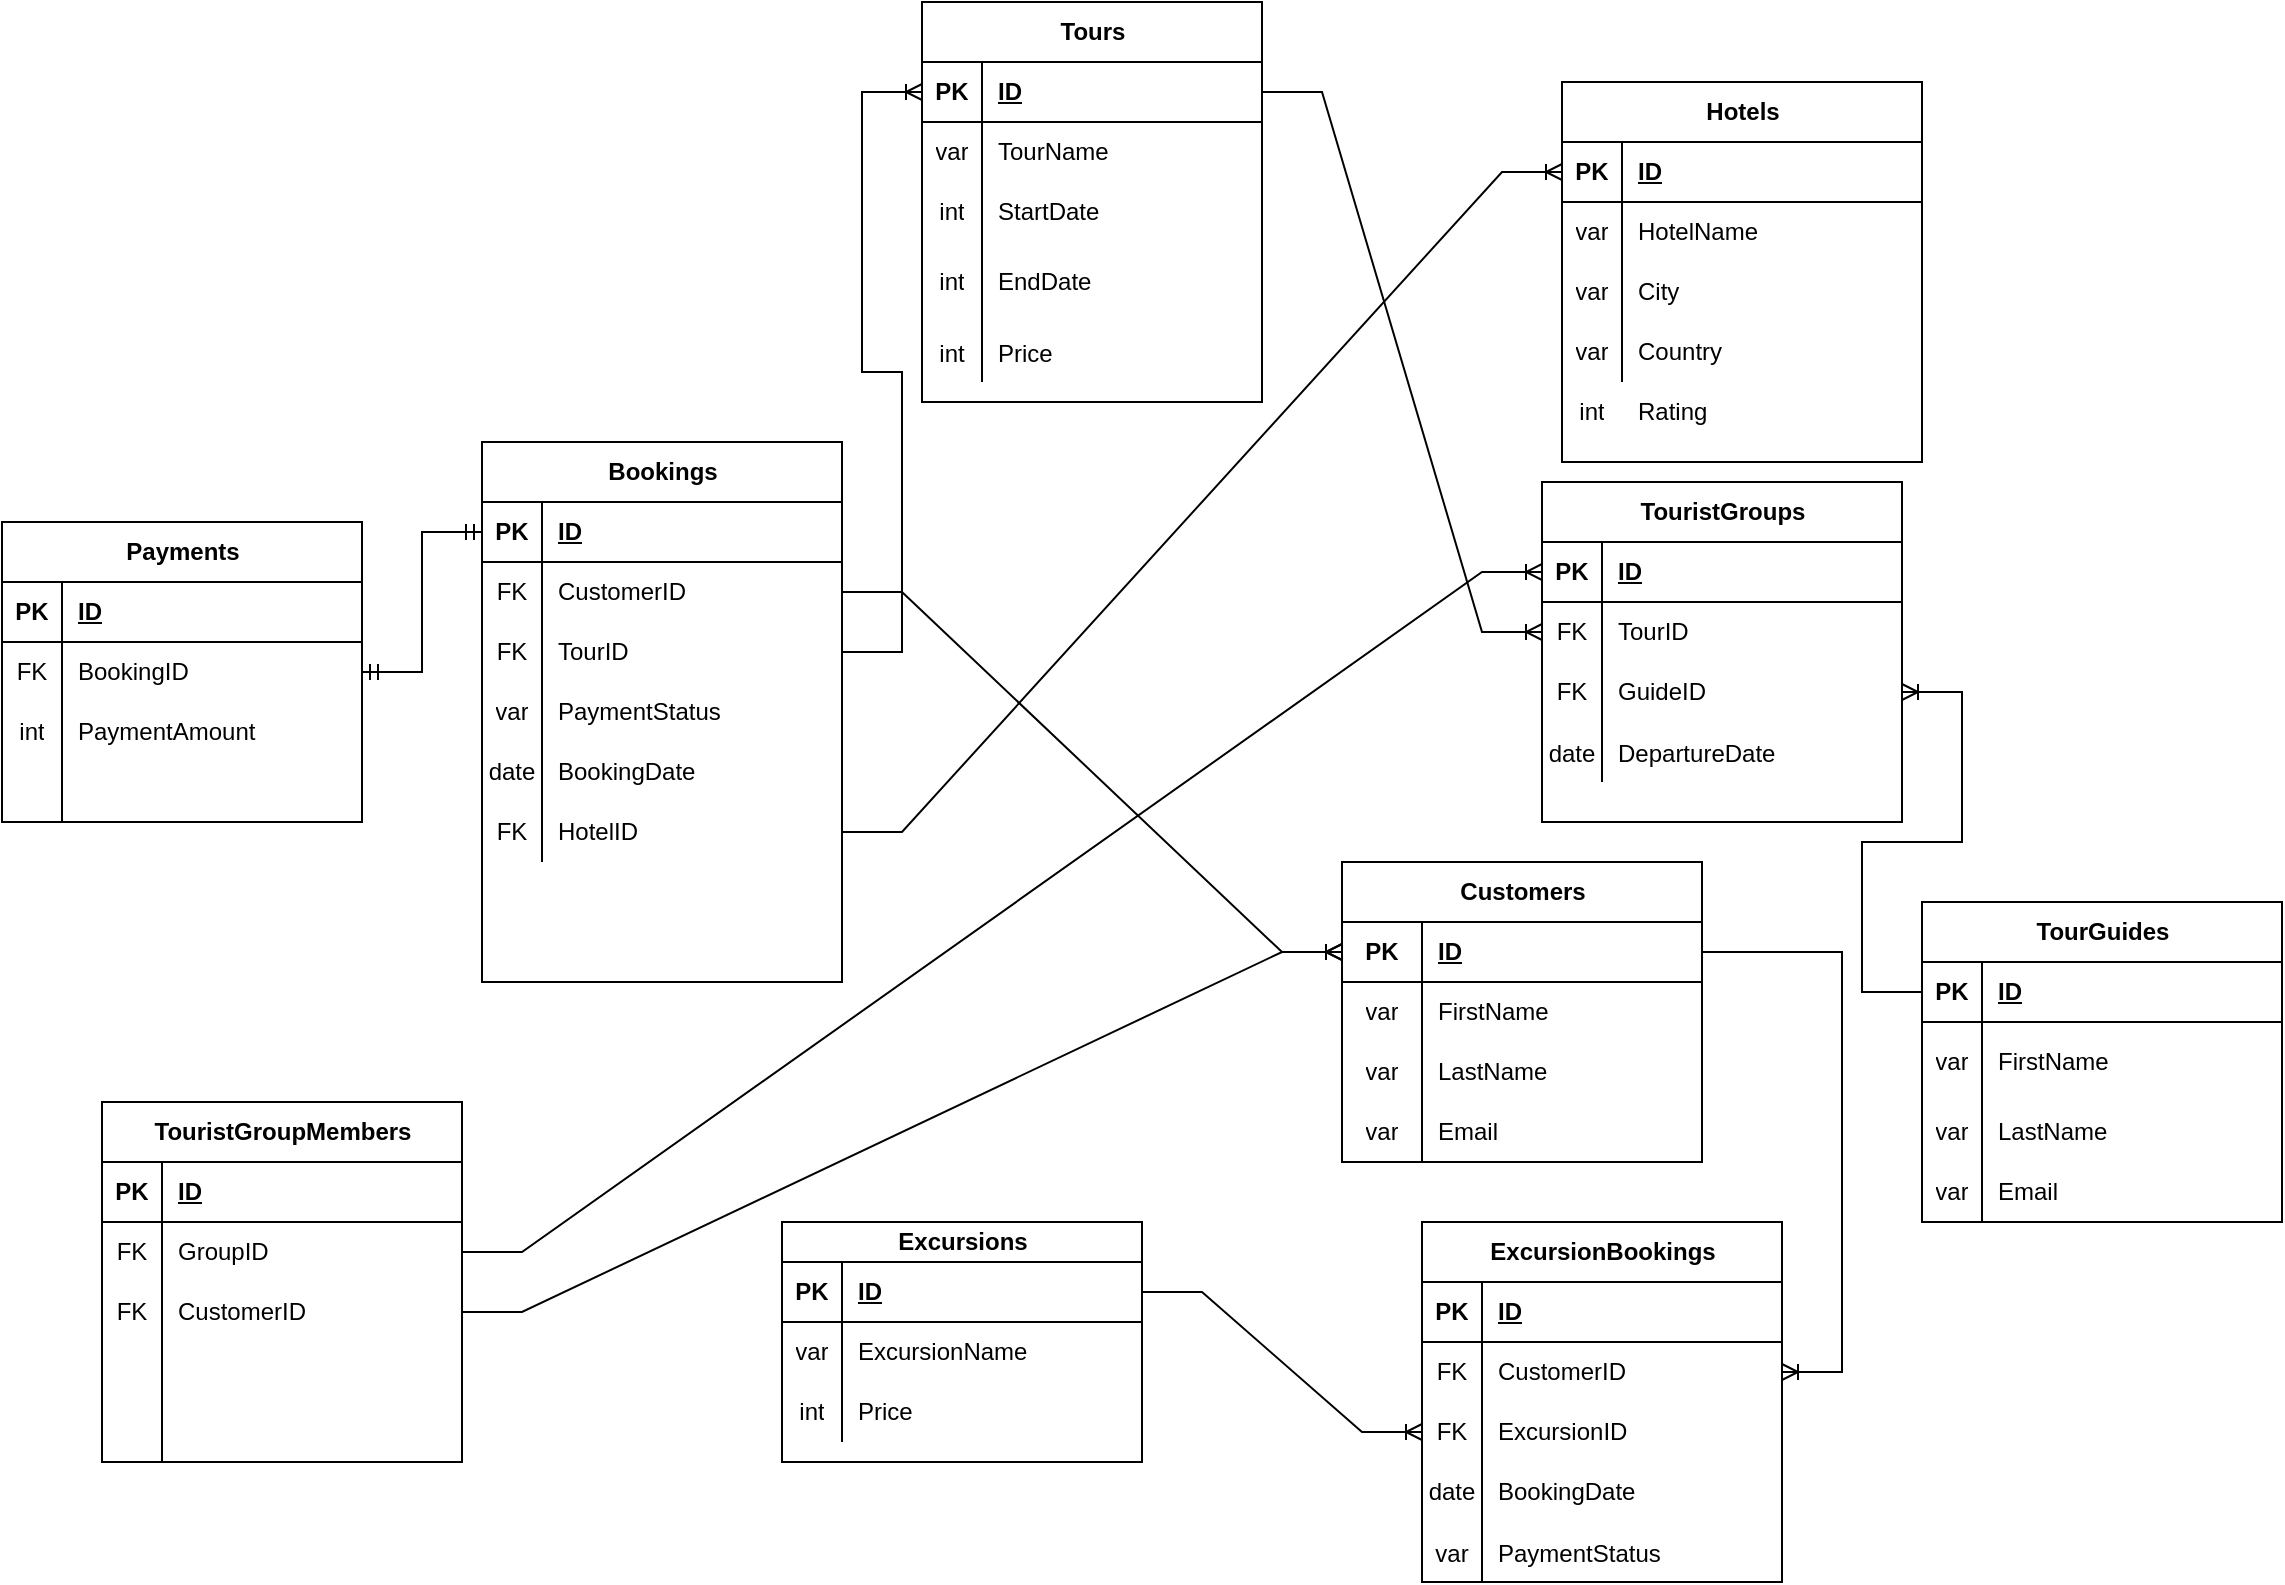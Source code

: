 <mxfile version="21.7.5" type="device">
  <diagram name="Страница — 1" id="5a8z4AR4uHnd0zgqMgJY">
    <mxGraphModel dx="1386" dy="793" grid="1" gridSize="10" guides="1" tooltips="1" connect="1" arrows="1" fold="1" page="1" pageScale="1" pageWidth="827" pageHeight="1169" math="0" shadow="0">
      <root>
        <mxCell id="0" />
        <mxCell id="1" parent="0" />
        <mxCell id="N9o_1zysXLq3lBuMvQe1-5" value="Bookings" style="shape=table;startSize=30;container=1;collapsible=1;childLayout=tableLayout;fixedRows=1;rowLines=0;fontStyle=1;align=center;resizeLast=1;html=1;" parent="1" vertex="1">
          <mxGeometry x="280" y="240" width="180" height="270" as="geometry" />
        </mxCell>
        <mxCell id="N9o_1zysXLq3lBuMvQe1-6" value="" style="shape=tableRow;horizontal=0;startSize=0;swimlaneHead=0;swimlaneBody=0;fillColor=none;collapsible=0;dropTarget=0;points=[[0,0.5],[1,0.5]];portConstraint=eastwest;top=0;left=0;right=0;bottom=1;" parent="N9o_1zysXLq3lBuMvQe1-5" vertex="1">
          <mxGeometry y="30" width="180" height="30" as="geometry" />
        </mxCell>
        <mxCell id="N9o_1zysXLq3lBuMvQe1-7" value="PK" style="shape=partialRectangle;connectable=0;fillColor=none;top=0;left=0;bottom=0;right=0;fontStyle=1;overflow=hidden;whiteSpace=wrap;html=1;" parent="N9o_1zysXLq3lBuMvQe1-6" vertex="1">
          <mxGeometry width="30" height="30" as="geometry">
            <mxRectangle width="30" height="30" as="alternateBounds" />
          </mxGeometry>
        </mxCell>
        <mxCell id="N9o_1zysXLq3lBuMvQe1-8" value="ID" style="shape=partialRectangle;connectable=0;fillColor=none;top=0;left=0;bottom=0;right=0;align=left;spacingLeft=6;fontStyle=5;overflow=hidden;whiteSpace=wrap;html=1;" parent="N9o_1zysXLq3lBuMvQe1-6" vertex="1">
          <mxGeometry x="30" width="150" height="30" as="geometry">
            <mxRectangle width="150" height="30" as="alternateBounds" />
          </mxGeometry>
        </mxCell>
        <mxCell id="kuOYMwMeIVPpmZCzHljE-50" value="" style="shape=tableRow;horizontal=0;startSize=0;swimlaneHead=0;swimlaneBody=0;fillColor=none;collapsible=0;dropTarget=0;points=[[0,0.5],[1,0.5]];portConstraint=eastwest;top=0;left=0;right=0;bottom=0;" parent="N9o_1zysXLq3lBuMvQe1-5" vertex="1">
          <mxGeometry y="60" width="180" height="30" as="geometry" />
        </mxCell>
        <mxCell id="kuOYMwMeIVPpmZCzHljE-51" value="FK" style="shape=partialRectangle;connectable=0;fillColor=none;top=0;left=0;bottom=0;right=0;fontStyle=0;overflow=hidden;whiteSpace=wrap;html=1;" parent="kuOYMwMeIVPpmZCzHljE-50" vertex="1">
          <mxGeometry width="30" height="30" as="geometry">
            <mxRectangle width="30" height="30" as="alternateBounds" />
          </mxGeometry>
        </mxCell>
        <mxCell id="kuOYMwMeIVPpmZCzHljE-52" value="CustomerID" style="shape=partialRectangle;connectable=0;fillColor=none;top=0;left=0;bottom=0;right=0;align=left;spacingLeft=6;fontStyle=0;overflow=hidden;whiteSpace=wrap;html=1;" parent="kuOYMwMeIVPpmZCzHljE-50" vertex="1">
          <mxGeometry x="30" width="150" height="30" as="geometry">
            <mxRectangle width="150" height="30" as="alternateBounds" />
          </mxGeometry>
        </mxCell>
        <mxCell id="kuOYMwMeIVPpmZCzHljE-47" value="" style="shape=tableRow;horizontal=0;startSize=0;swimlaneHead=0;swimlaneBody=0;fillColor=none;collapsible=0;dropTarget=0;points=[[0,0.5],[1,0.5]];portConstraint=eastwest;top=0;left=0;right=0;bottom=0;" parent="N9o_1zysXLq3lBuMvQe1-5" vertex="1">
          <mxGeometry y="90" width="180" height="30" as="geometry" />
        </mxCell>
        <mxCell id="kuOYMwMeIVPpmZCzHljE-48" value="FK" style="shape=partialRectangle;connectable=0;fillColor=none;top=0;left=0;bottom=0;right=0;fontStyle=0;overflow=hidden;whiteSpace=wrap;html=1;" parent="kuOYMwMeIVPpmZCzHljE-47" vertex="1">
          <mxGeometry width="30" height="30" as="geometry">
            <mxRectangle width="30" height="30" as="alternateBounds" />
          </mxGeometry>
        </mxCell>
        <mxCell id="kuOYMwMeIVPpmZCzHljE-49" value="TourID" style="shape=partialRectangle;connectable=0;fillColor=none;top=0;left=0;bottom=0;right=0;align=left;spacingLeft=6;fontStyle=0;overflow=hidden;whiteSpace=wrap;html=1;" parent="kuOYMwMeIVPpmZCzHljE-47" vertex="1">
          <mxGeometry x="30" width="150" height="30" as="geometry">
            <mxRectangle width="150" height="30" as="alternateBounds" />
          </mxGeometry>
        </mxCell>
        <mxCell id="N9o_1zysXLq3lBuMvQe1-12" value="" style="shape=tableRow;horizontal=0;startSize=0;swimlaneHead=0;swimlaneBody=0;fillColor=none;collapsible=0;dropTarget=0;points=[[0,0.5],[1,0.5]];portConstraint=eastwest;top=0;left=0;right=0;bottom=0;" parent="N9o_1zysXLq3lBuMvQe1-5" vertex="1">
          <mxGeometry y="120" width="180" height="30" as="geometry" />
        </mxCell>
        <mxCell id="N9o_1zysXLq3lBuMvQe1-13" value="var" style="shape=partialRectangle;connectable=0;fillColor=none;top=0;left=0;bottom=0;right=0;editable=1;overflow=hidden;whiteSpace=wrap;html=1;" parent="N9o_1zysXLq3lBuMvQe1-12" vertex="1">
          <mxGeometry width="30" height="30" as="geometry">
            <mxRectangle width="30" height="30" as="alternateBounds" />
          </mxGeometry>
        </mxCell>
        <mxCell id="N9o_1zysXLq3lBuMvQe1-14" value="PaymentStatus" style="shape=partialRectangle;connectable=0;fillColor=none;top=0;left=0;bottom=0;right=0;align=left;spacingLeft=6;overflow=hidden;whiteSpace=wrap;html=1;" parent="N9o_1zysXLq3lBuMvQe1-12" vertex="1">
          <mxGeometry x="30" width="150" height="30" as="geometry">
            <mxRectangle width="150" height="30" as="alternateBounds" />
          </mxGeometry>
        </mxCell>
        <mxCell id="N9o_1zysXLq3lBuMvQe1-15" value="" style="shape=tableRow;horizontal=0;startSize=0;swimlaneHead=0;swimlaneBody=0;fillColor=none;collapsible=0;dropTarget=0;points=[[0,0.5],[1,0.5]];portConstraint=eastwest;top=0;left=0;right=0;bottom=0;" parent="N9o_1zysXLq3lBuMvQe1-5" vertex="1">
          <mxGeometry y="150" width="180" height="30" as="geometry" />
        </mxCell>
        <mxCell id="N9o_1zysXLq3lBuMvQe1-16" value="date" style="shape=partialRectangle;connectable=0;fillColor=none;top=0;left=0;bottom=0;right=0;editable=1;overflow=hidden;whiteSpace=wrap;html=1;" parent="N9o_1zysXLq3lBuMvQe1-15" vertex="1">
          <mxGeometry width="30" height="30" as="geometry">
            <mxRectangle width="30" height="30" as="alternateBounds" />
          </mxGeometry>
        </mxCell>
        <mxCell id="N9o_1zysXLq3lBuMvQe1-17" value="BookingDate" style="shape=partialRectangle;connectable=0;fillColor=none;top=0;left=0;bottom=0;right=0;align=left;spacingLeft=6;overflow=hidden;whiteSpace=wrap;html=1;" parent="N9o_1zysXLq3lBuMvQe1-15" vertex="1">
          <mxGeometry x="30" width="150" height="30" as="geometry">
            <mxRectangle width="150" height="30" as="alternateBounds" />
          </mxGeometry>
        </mxCell>
        <mxCell id="-C66FVIGBGbkVmKt53sr-14" value="" style="shape=tableRow;horizontal=0;startSize=0;swimlaneHead=0;swimlaneBody=0;fillColor=none;collapsible=0;dropTarget=0;points=[[0,0.5],[1,0.5]];portConstraint=eastwest;top=0;left=0;right=0;bottom=0;" parent="N9o_1zysXLq3lBuMvQe1-5" vertex="1">
          <mxGeometry y="180" width="180" height="30" as="geometry" />
        </mxCell>
        <mxCell id="-C66FVIGBGbkVmKt53sr-15" value="FK" style="shape=partialRectangle;connectable=0;fillColor=none;top=0;left=0;bottom=0;right=0;fontStyle=0;overflow=hidden;whiteSpace=wrap;html=1;" parent="-C66FVIGBGbkVmKt53sr-14" vertex="1">
          <mxGeometry width="30" height="30" as="geometry">
            <mxRectangle width="30" height="30" as="alternateBounds" />
          </mxGeometry>
        </mxCell>
        <mxCell id="-C66FVIGBGbkVmKt53sr-16" value="HotelID" style="shape=partialRectangle;connectable=0;fillColor=none;top=0;left=0;bottom=0;right=0;align=left;spacingLeft=6;fontStyle=0;overflow=hidden;whiteSpace=wrap;html=1;" parent="-C66FVIGBGbkVmKt53sr-14" vertex="1">
          <mxGeometry x="30" width="150" height="30" as="geometry">
            <mxRectangle width="150" height="30" as="alternateBounds" />
          </mxGeometry>
        </mxCell>
        <mxCell id="N9o_1zysXLq3lBuMvQe1-44" value="Customers" style="shape=table;startSize=30;container=1;collapsible=1;childLayout=tableLayout;fixedRows=1;rowLines=0;fontStyle=1;align=center;resizeLast=1;html=1;" parent="1" vertex="1">
          <mxGeometry x="710" y="450" width="180" height="150" as="geometry" />
        </mxCell>
        <mxCell id="N9o_1zysXLq3lBuMvQe1-45" value="" style="shape=tableRow;horizontal=0;startSize=0;swimlaneHead=0;swimlaneBody=0;fillColor=none;collapsible=0;dropTarget=0;points=[[0,0.5],[1,0.5]];portConstraint=eastwest;top=0;left=0;right=0;bottom=1;" parent="N9o_1zysXLq3lBuMvQe1-44" vertex="1">
          <mxGeometry y="30" width="180" height="30" as="geometry" />
        </mxCell>
        <mxCell id="N9o_1zysXLq3lBuMvQe1-46" value="PK" style="shape=partialRectangle;connectable=0;fillColor=none;top=0;left=0;bottom=0;right=0;fontStyle=1;overflow=hidden;whiteSpace=wrap;html=1;" parent="N9o_1zysXLq3lBuMvQe1-45" vertex="1">
          <mxGeometry width="40" height="30" as="geometry">
            <mxRectangle width="40" height="30" as="alternateBounds" />
          </mxGeometry>
        </mxCell>
        <mxCell id="N9o_1zysXLq3lBuMvQe1-47" value="ID" style="shape=partialRectangle;connectable=0;fillColor=none;top=0;left=0;bottom=0;right=0;align=left;spacingLeft=6;fontStyle=5;overflow=hidden;whiteSpace=wrap;html=1;" parent="N9o_1zysXLq3lBuMvQe1-45" vertex="1">
          <mxGeometry x="40" width="140" height="30" as="geometry">
            <mxRectangle width="140" height="30" as="alternateBounds" />
          </mxGeometry>
        </mxCell>
        <mxCell id="N9o_1zysXLq3lBuMvQe1-48" value="" style="shape=tableRow;horizontal=0;startSize=0;swimlaneHead=0;swimlaneBody=0;fillColor=none;collapsible=0;dropTarget=0;points=[[0,0.5],[1,0.5]];portConstraint=eastwest;top=0;left=0;right=0;bottom=0;" parent="N9o_1zysXLq3lBuMvQe1-44" vertex="1">
          <mxGeometry y="60" width="180" height="30" as="geometry" />
        </mxCell>
        <mxCell id="N9o_1zysXLq3lBuMvQe1-49" value="var" style="shape=partialRectangle;connectable=0;fillColor=none;top=0;left=0;bottom=0;right=0;editable=1;overflow=hidden;whiteSpace=wrap;html=1;" parent="N9o_1zysXLq3lBuMvQe1-48" vertex="1">
          <mxGeometry width="40" height="30" as="geometry">
            <mxRectangle width="40" height="30" as="alternateBounds" />
          </mxGeometry>
        </mxCell>
        <mxCell id="N9o_1zysXLq3lBuMvQe1-50" value="FirstName" style="shape=partialRectangle;connectable=0;fillColor=none;top=0;left=0;bottom=0;right=0;align=left;spacingLeft=6;overflow=hidden;whiteSpace=wrap;html=1;" parent="N9o_1zysXLq3lBuMvQe1-48" vertex="1">
          <mxGeometry x="40" width="140" height="30" as="geometry">
            <mxRectangle width="140" height="30" as="alternateBounds" />
          </mxGeometry>
        </mxCell>
        <mxCell id="N9o_1zysXLq3lBuMvQe1-51" value="" style="shape=tableRow;horizontal=0;startSize=0;swimlaneHead=0;swimlaneBody=0;fillColor=none;collapsible=0;dropTarget=0;points=[[0,0.5],[1,0.5]];portConstraint=eastwest;top=0;left=0;right=0;bottom=0;" parent="N9o_1zysXLq3lBuMvQe1-44" vertex="1">
          <mxGeometry y="90" width="180" height="30" as="geometry" />
        </mxCell>
        <mxCell id="N9o_1zysXLq3lBuMvQe1-52" value="var" style="shape=partialRectangle;connectable=0;fillColor=none;top=0;left=0;bottom=0;right=0;editable=1;overflow=hidden;whiteSpace=wrap;html=1;" parent="N9o_1zysXLq3lBuMvQe1-51" vertex="1">
          <mxGeometry width="40" height="30" as="geometry">
            <mxRectangle width="40" height="30" as="alternateBounds" />
          </mxGeometry>
        </mxCell>
        <mxCell id="N9o_1zysXLq3lBuMvQe1-53" value="LastName" style="shape=partialRectangle;connectable=0;fillColor=none;top=0;left=0;bottom=0;right=0;align=left;spacingLeft=6;overflow=hidden;whiteSpace=wrap;html=1;" parent="N9o_1zysXLq3lBuMvQe1-51" vertex="1">
          <mxGeometry x="40" width="140" height="30" as="geometry">
            <mxRectangle width="140" height="30" as="alternateBounds" />
          </mxGeometry>
        </mxCell>
        <mxCell id="N9o_1zysXLq3lBuMvQe1-54" value="" style="shape=tableRow;horizontal=0;startSize=0;swimlaneHead=0;swimlaneBody=0;fillColor=none;collapsible=0;dropTarget=0;points=[[0,0.5],[1,0.5]];portConstraint=eastwest;top=0;left=0;right=0;bottom=0;" parent="N9o_1zysXLq3lBuMvQe1-44" vertex="1">
          <mxGeometry y="120" width="180" height="30" as="geometry" />
        </mxCell>
        <mxCell id="N9o_1zysXLq3lBuMvQe1-55" value="var" style="shape=partialRectangle;connectable=0;fillColor=none;top=0;left=0;bottom=0;right=0;editable=1;overflow=hidden;whiteSpace=wrap;html=1;" parent="N9o_1zysXLq3lBuMvQe1-54" vertex="1">
          <mxGeometry width="40" height="30" as="geometry">
            <mxRectangle width="40" height="30" as="alternateBounds" />
          </mxGeometry>
        </mxCell>
        <mxCell id="N9o_1zysXLq3lBuMvQe1-56" value="Email" style="shape=partialRectangle;connectable=0;fillColor=none;top=0;left=0;bottom=0;right=0;align=left;spacingLeft=6;overflow=hidden;whiteSpace=wrap;html=1;" parent="N9o_1zysXLq3lBuMvQe1-54" vertex="1">
          <mxGeometry x="40" width="140" height="30" as="geometry">
            <mxRectangle width="140" height="30" as="alternateBounds" />
          </mxGeometry>
        </mxCell>
        <mxCell id="N9o_1zysXLq3lBuMvQe1-57" value="TouristGroupMembers" style="shape=table;startSize=30;container=1;collapsible=1;childLayout=tableLayout;fixedRows=1;rowLines=0;fontStyle=1;align=center;resizeLast=1;html=1;" parent="1" vertex="1">
          <mxGeometry x="90" y="570" width="180" height="180" as="geometry" />
        </mxCell>
        <mxCell id="N9o_1zysXLq3lBuMvQe1-58" value="" style="shape=tableRow;horizontal=0;startSize=0;swimlaneHead=0;swimlaneBody=0;fillColor=none;collapsible=0;dropTarget=0;points=[[0,0.5],[1,0.5]];portConstraint=eastwest;top=0;left=0;right=0;bottom=1;" parent="N9o_1zysXLq3lBuMvQe1-57" vertex="1">
          <mxGeometry y="30" width="180" height="30" as="geometry" />
        </mxCell>
        <mxCell id="N9o_1zysXLq3lBuMvQe1-59" value="PK" style="shape=partialRectangle;connectable=0;fillColor=none;top=0;left=0;bottom=0;right=0;fontStyle=1;overflow=hidden;whiteSpace=wrap;html=1;" parent="N9o_1zysXLq3lBuMvQe1-58" vertex="1">
          <mxGeometry width="30" height="30" as="geometry">
            <mxRectangle width="30" height="30" as="alternateBounds" />
          </mxGeometry>
        </mxCell>
        <mxCell id="N9o_1zysXLq3lBuMvQe1-60" value="ID" style="shape=partialRectangle;connectable=0;fillColor=none;top=0;left=0;bottom=0;right=0;align=left;spacingLeft=6;fontStyle=5;overflow=hidden;whiteSpace=wrap;html=1;" parent="N9o_1zysXLq3lBuMvQe1-58" vertex="1">
          <mxGeometry x="30" width="150" height="30" as="geometry">
            <mxRectangle width="150" height="30" as="alternateBounds" />
          </mxGeometry>
        </mxCell>
        <mxCell id="kuOYMwMeIVPpmZCzHljE-28" value="" style="shape=tableRow;horizontal=0;startSize=0;swimlaneHead=0;swimlaneBody=0;fillColor=none;collapsible=0;dropTarget=0;points=[[0,0.5],[1,0.5]];portConstraint=eastwest;top=0;left=0;right=0;bottom=0;" parent="N9o_1zysXLq3lBuMvQe1-57" vertex="1">
          <mxGeometry y="60" width="180" height="30" as="geometry" />
        </mxCell>
        <mxCell id="kuOYMwMeIVPpmZCzHljE-29" value="FK" style="shape=partialRectangle;connectable=0;fillColor=none;top=0;left=0;bottom=0;right=0;fontStyle=0;overflow=hidden;whiteSpace=wrap;html=1;" parent="kuOYMwMeIVPpmZCzHljE-28" vertex="1">
          <mxGeometry width="30" height="30" as="geometry">
            <mxRectangle width="30" height="30" as="alternateBounds" />
          </mxGeometry>
        </mxCell>
        <mxCell id="kuOYMwMeIVPpmZCzHljE-30" value="GroupID" style="shape=partialRectangle;connectable=0;fillColor=none;top=0;left=0;bottom=0;right=0;align=left;spacingLeft=6;fontStyle=0;overflow=hidden;whiteSpace=wrap;html=1;" parent="kuOYMwMeIVPpmZCzHljE-28" vertex="1">
          <mxGeometry x="30" width="150" height="30" as="geometry">
            <mxRectangle width="150" height="30" as="alternateBounds" />
          </mxGeometry>
        </mxCell>
        <mxCell id="kuOYMwMeIVPpmZCzHljE-31" value="" style="shape=tableRow;horizontal=0;startSize=0;swimlaneHead=0;swimlaneBody=0;fillColor=none;collapsible=0;dropTarget=0;points=[[0,0.5],[1,0.5]];portConstraint=eastwest;top=0;left=0;right=0;bottom=0;" parent="N9o_1zysXLq3lBuMvQe1-57" vertex="1">
          <mxGeometry y="90" width="180" height="30" as="geometry" />
        </mxCell>
        <mxCell id="kuOYMwMeIVPpmZCzHljE-32" value="FK" style="shape=partialRectangle;connectable=0;fillColor=none;top=0;left=0;bottom=0;right=0;fontStyle=0;overflow=hidden;whiteSpace=wrap;html=1;" parent="kuOYMwMeIVPpmZCzHljE-31" vertex="1">
          <mxGeometry width="30" height="30" as="geometry">
            <mxRectangle width="30" height="30" as="alternateBounds" />
          </mxGeometry>
        </mxCell>
        <mxCell id="kuOYMwMeIVPpmZCzHljE-33" value="CustomerID" style="shape=partialRectangle;connectable=0;fillColor=none;top=0;left=0;bottom=0;right=0;align=left;spacingLeft=6;fontStyle=0;overflow=hidden;whiteSpace=wrap;html=1;" parent="kuOYMwMeIVPpmZCzHljE-31" vertex="1">
          <mxGeometry x="30" width="150" height="30" as="geometry">
            <mxRectangle width="150" height="30" as="alternateBounds" />
          </mxGeometry>
        </mxCell>
        <mxCell id="N9o_1zysXLq3lBuMvQe1-64" value="" style="shape=tableRow;horizontal=0;startSize=0;swimlaneHead=0;swimlaneBody=0;fillColor=none;collapsible=0;dropTarget=0;points=[[0,0.5],[1,0.5]];portConstraint=eastwest;top=0;left=0;right=0;bottom=0;" parent="N9o_1zysXLq3lBuMvQe1-57" vertex="1">
          <mxGeometry y="120" width="180" height="30" as="geometry" />
        </mxCell>
        <mxCell id="N9o_1zysXLq3lBuMvQe1-65" value="" style="shape=partialRectangle;connectable=0;fillColor=none;top=0;left=0;bottom=0;right=0;editable=1;overflow=hidden;whiteSpace=wrap;html=1;" parent="N9o_1zysXLq3lBuMvQe1-64" vertex="1">
          <mxGeometry width="30" height="30" as="geometry">
            <mxRectangle width="30" height="30" as="alternateBounds" />
          </mxGeometry>
        </mxCell>
        <mxCell id="N9o_1zysXLq3lBuMvQe1-66" value="" style="shape=partialRectangle;connectable=0;fillColor=none;top=0;left=0;bottom=0;right=0;align=left;spacingLeft=6;overflow=hidden;whiteSpace=wrap;html=1;" parent="N9o_1zysXLq3lBuMvQe1-64" vertex="1">
          <mxGeometry x="30" width="150" height="30" as="geometry">
            <mxRectangle width="150" height="30" as="alternateBounds" />
          </mxGeometry>
        </mxCell>
        <mxCell id="N9o_1zysXLq3lBuMvQe1-67" value="" style="shape=tableRow;horizontal=0;startSize=0;swimlaneHead=0;swimlaneBody=0;fillColor=none;collapsible=0;dropTarget=0;points=[[0,0.5],[1,0.5]];portConstraint=eastwest;top=0;left=0;right=0;bottom=0;" parent="N9o_1zysXLq3lBuMvQe1-57" vertex="1">
          <mxGeometry y="150" width="180" height="30" as="geometry" />
        </mxCell>
        <mxCell id="N9o_1zysXLq3lBuMvQe1-68" value="" style="shape=partialRectangle;connectable=0;fillColor=none;top=0;left=0;bottom=0;right=0;editable=1;overflow=hidden;whiteSpace=wrap;html=1;" parent="N9o_1zysXLq3lBuMvQe1-67" vertex="1">
          <mxGeometry width="30" height="30" as="geometry">
            <mxRectangle width="30" height="30" as="alternateBounds" />
          </mxGeometry>
        </mxCell>
        <mxCell id="N9o_1zysXLq3lBuMvQe1-69" value="" style="shape=partialRectangle;connectable=0;fillColor=none;top=0;left=0;bottom=0;right=0;align=left;spacingLeft=6;overflow=hidden;whiteSpace=wrap;html=1;" parent="N9o_1zysXLq3lBuMvQe1-67" vertex="1">
          <mxGeometry x="30" width="150" height="30" as="geometry">
            <mxRectangle width="150" height="30" as="alternateBounds" />
          </mxGeometry>
        </mxCell>
        <mxCell id="N9o_1zysXLq3lBuMvQe1-83" value="Payments" style="shape=table;startSize=30;container=1;collapsible=1;childLayout=tableLayout;fixedRows=1;rowLines=0;fontStyle=1;align=center;resizeLast=1;html=1;" parent="1" vertex="1">
          <mxGeometry x="40" y="280" width="180" height="150" as="geometry" />
        </mxCell>
        <mxCell id="N9o_1zysXLq3lBuMvQe1-84" value="" style="shape=tableRow;horizontal=0;startSize=0;swimlaneHead=0;swimlaneBody=0;fillColor=none;collapsible=0;dropTarget=0;points=[[0,0.5],[1,0.5]];portConstraint=eastwest;top=0;left=0;right=0;bottom=1;" parent="N9o_1zysXLq3lBuMvQe1-83" vertex="1">
          <mxGeometry y="30" width="180" height="30" as="geometry" />
        </mxCell>
        <mxCell id="N9o_1zysXLq3lBuMvQe1-85" value="PK" style="shape=partialRectangle;connectable=0;fillColor=none;top=0;left=0;bottom=0;right=0;fontStyle=1;overflow=hidden;whiteSpace=wrap;html=1;" parent="N9o_1zysXLq3lBuMvQe1-84" vertex="1">
          <mxGeometry width="30" height="30" as="geometry">
            <mxRectangle width="30" height="30" as="alternateBounds" />
          </mxGeometry>
        </mxCell>
        <mxCell id="N9o_1zysXLq3lBuMvQe1-86" value="ID" style="shape=partialRectangle;connectable=0;fillColor=none;top=0;left=0;bottom=0;right=0;align=left;spacingLeft=6;fontStyle=5;overflow=hidden;whiteSpace=wrap;html=1;" parent="N9o_1zysXLq3lBuMvQe1-84" vertex="1">
          <mxGeometry x="30" width="150" height="30" as="geometry">
            <mxRectangle width="150" height="30" as="alternateBounds" />
          </mxGeometry>
        </mxCell>
        <mxCell id="kuOYMwMeIVPpmZCzHljE-43" value="" style="shape=tableRow;horizontal=0;startSize=0;swimlaneHead=0;swimlaneBody=0;fillColor=none;collapsible=0;dropTarget=0;points=[[0,0.5],[1,0.5]];portConstraint=eastwest;top=0;left=0;right=0;bottom=0;" parent="N9o_1zysXLq3lBuMvQe1-83" vertex="1">
          <mxGeometry y="60" width="180" height="30" as="geometry" />
        </mxCell>
        <mxCell id="kuOYMwMeIVPpmZCzHljE-44" value="FK" style="shape=partialRectangle;connectable=0;fillColor=none;top=0;left=0;bottom=0;right=0;fontStyle=0;overflow=hidden;whiteSpace=wrap;html=1;" parent="kuOYMwMeIVPpmZCzHljE-43" vertex="1">
          <mxGeometry width="30" height="30" as="geometry">
            <mxRectangle width="30" height="30" as="alternateBounds" />
          </mxGeometry>
        </mxCell>
        <mxCell id="kuOYMwMeIVPpmZCzHljE-45" value="BookingID" style="shape=partialRectangle;connectable=0;fillColor=none;top=0;left=0;bottom=0;right=0;align=left;spacingLeft=6;fontStyle=0;overflow=hidden;whiteSpace=wrap;html=1;" parent="kuOYMwMeIVPpmZCzHljE-43" vertex="1">
          <mxGeometry x="30" width="150" height="30" as="geometry">
            <mxRectangle width="150" height="30" as="alternateBounds" />
          </mxGeometry>
        </mxCell>
        <mxCell id="N9o_1zysXLq3lBuMvQe1-90" value="" style="shape=tableRow;horizontal=0;startSize=0;swimlaneHead=0;swimlaneBody=0;fillColor=none;collapsible=0;dropTarget=0;points=[[0,0.5],[1,0.5]];portConstraint=eastwest;top=0;left=0;right=0;bottom=0;" parent="N9o_1zysXLq3lBuMvQe1-83" vertex="1">
          <mxGeometry y="90" width="180" height="30" as="geometry" />
        </mxCell>
        <mxCell id="N9o_1zysXLq3lBuMvQe1-91" value="int" style="shape=partialRectangle;connectable=0;fillColor=none;top=0;left=0;bottom=0;right=0;editable=1;overflow=hidden;whiteSpace=wrap;html=1;" parent="N9o_1zysXLq3lBuMvQe1-90" vertex="1">
          <mxGeometry width="30" height="30" as="geometry">
            <mxRectangle width="30" height="30" as="alternateBounds" />
          </mxGeometry>
        </mxCell>
        <mxCell id="N9o_1zysXLq3lBuMvQe1-92" value="PaymentAmount" style="shape=partialRectangle;connectable=0;fillColor=none;top=0;left=0;bottom=0;right=0;align=left;spacingLeft=6;overflow=hidden;whiteSpace=wrap;html=1;" parent="N9o_1zysXLq3lBuMvQe1-90" vertex="1">
          <mxGeometry x="30" width="150" height="30" as="geometry">
            <mxRectangle width="150" height="30" as="alternateBounds" />
          </mxGeometry>
        </mxCell>
        <mxCell id="N9o_1zysXLq3lBuMvQe1-93" value="" style="shape=tableRow;horizontal=0;startSize=0;swimlaneHead=0;swimlaneBody=0;fillColor=none;collapsible=0;dropTarget=0;points=[[0,0.5],[1,0.5]];portConstraint=eastwest;top=0;left=0;right=0;bottom=0;" parent="N9o_1zysXLq3lBuMvQe1-83" vertex="1">
          <mxGeometry y="120" width="180" height="30" as="geometry" />
        </mxCell>
        <mxCell id="N9o_1zysXLq3lBuMvQe1-94" value="" style="shape=partialRectangle;connectable=0;fillColor=none;top=0;left=0;bottom=0;right=0;editable=1;overflow=hidden;whiteSpace=wrap;html=1;" parent="N9o_1zysXLq3lBuMvQe1-93" vertex="1">
          <mxGeometry width="30" height="30" as="geometry">
            <mxRectangle width="30" height="30" as="alternateBounds" />
          </mxGeometry>
        </mxCell>
        <mxCell id="N9o_1zysXLq3lBuMvQe1-95" value="" style="shape=partialRectangle;connectable=0;fillColor=none;top=0;left=0;bottom=0;right=0;align=left;spacingLeft=6;overflow=hidden;whiteSpace=wrap;html=1;" parent="N9o_1zysXLq3lBuMvQe1-93" vertex="1">
          <mxGeometry x="30" width="150" height="30" as="geometry">
            <mxRectangle width="150" height="30" as="alternateBounds" />
          </mxGeometry>
        </mxCell>
        <mxCell id="N9o_1zysXLq3lBuMvQe1-96" value="Tours" style="shape=table;startSize=30;container=1;collapsible=1;childLayout=tableLayout;fixedRows=1;rowLines=0;fontStyle=1;align=center;resizeLast=1;html=1;" parent="1" vertex="1">
          <mxGeometry x="500" y="20" width="170" height="200" as="geometry" />
        </mxCell>
        <mxCell id="N9o_1zysXLq3lBuMvQe1-97" value="" style="shape=tableRow;horizontal=0;startSize=0;swimlaneHead=0;swimlaneBody=0;fillColor=none;collapsible=0;dropTarget=0;points=[[0,0.5],[1,0.5]];portConstraint=eastwest;top=0;left=0;right=0;bottom=1;" parent="N9o_1zysXLq3lBuMvQe1-96" vertex="1">
          <mxGeometry y="30" width="170" height="30" as="geometry" />
        </mxCell>
        <mxCell id="N9o_1zysXLq3lBuMvQe1-98" value="PK" style="shape=partialRectangle;connectable=0;fillColor=none;top=0;left=0;bottom=0;right=0;fontStyle=1;overflow=hidden;whiteSpace=wrap;html=1;" parent="N9o_1zysXLq3lBuMvQe1-97" vertex="1">
          <mxGeometry width="30" height="30" as="geometry">
            <mxRectangle width="30" height="30" as="alternateBounds" />
          </mxGeometry>
        </mxCell>
        <mxCell id="N9o_1zysXLq3lBuMvQe1-99" value="ID" style="shape=partialRectangle;connectable=0;fillColor=none;top=0;left=0;bottom=0;right=0;align=left;spacingLeft=6;fontStyle=5;overflow=hidden;whiteSpace=wrap;html=1;" parent="N9o_1zysXLq3lBuMvQe1-97" vertex="1">
          <mxGeometry x="30" width="140" height="30" as="geometry">
            <mxRectangle width="140" height="30" as="alternateBounds" />
          </mxGeometry>
        </mxCell>
        <mxCell id="N9o_1zysXLq3lBuMvQe1-100" value="" style="shape=tableRow;horizontal=0;startSize=0;swimlaneHead=0;swimlaneBody=0;fillColor=none;collapsible=0;dropTarget=0;points=[[0,0.5],[1,0.5]];portConstraint=eastwest;top=0;left=0;right=0;bottom=0;" parent="N9o_1zysXLq3lBuMvQe1-96" vertex="1">
          <mxGeometry y="60" width="170" height="30" as="geometry" />
        </mxCell>
        <mxCell id="N9o_1zysXLq3lBuMvQe1-101" value="var" style="shape=partialRectangle;connectable=0;fillColor=none;top=0;left=0;bottom=0;right=0;editable=1;overflow=hidden;whiteSpace=wrap;html=1;" parent="N9o_1zysXLq3lBuMvQe1-100" vertex="1">
          <mxGeometry width="30" height="30" as="geometry">
            <mxRectangle width="30" height="30" as="alternateBounds" />
          </mxGeometry>
        </mxCell>
        <mxCell id="N9o_1zysXLq3lBuMvQe1-102" value="TourName" style="shape=partialRectangle;connectable=0;fillColor=none;top=0;left=0;bottom=0;right=0;align=left;spacingLeft=6;overflow=hidden;whiteSpace=wrap;html=1;" parent="N9o_1zysXLq3lBuMvQe1-100" vertex="1">
          <mxGeometry x="30" width="140" height="30" as="geometry">
            <mxRectangle width="140" height="30" as="alternateBounds" />
          </mxGeometry>
        </mxCell>
        <mxCell id="N9o_1zysXLq3lBuMvQe1-103" value="" style="shape=tableRow;horizontal=0;startSize=0;swimlaneHead=0;swimlaneBody=0;fillColor=none;collapsible=0;dropTarget=0;points=[[0,0.5],[1,0.5]];portConstraint=eastwest;top=0;left=0;right=0;bottom=0;" parent="N9o_1zysXLq3lBuMvQe1-96" vertex="1">
          <mxGeometry y="90" width="170" height="30" as="geometry" />
        </mxCell>
        <mxCell id="N9o_1zysXLq3lBuMvQe1-104" value="int" style="shape=partialRectangle;connectable=0;fillColor=none;top=0;left=0;bottom=0;right=0;editable=1;overflow=hidden;whiteSpace=wrap;html=1;" parent="N9o_1zysXLq3lBuMvQe1-103" vertex="1">
          <mxGeometry width="30" height="30" as="geometry">
            <mxRectangle width="30" height="30" as="alternateBounds" />
          </mxGeometry>
        </mxCell>
        <mxCell id="N9o_1zysXLq3lBuMvQe1-105" value="StartDate" style="shape=partialRectangle;connectable=0;fillColor=none;top=0;left=0;bottom=0;right=0;align=left;spacingLeft=6;overflow=hidden;whiteSpace=wrap;html=1;" parent="N9o_1zysXLq3lBuMvQe1-103" vertex="1">
          <mxGeometry x="30" width="140" height="30" as="geometry">
            <mxRectangle width="140" height="30" as="alternateBounds" />
          </mxGeometry>
        </mxCell>
        <mxCell id="N9o_1zysXLq3lBuMvQe1-106" value="" style="shape=tableRow;horizontal=0;startSize=0;swimlaneHead=0;swimlaneBody=0;fillColor=none;collapsible=0;dropTarget=0;points=[[0,0.5],[1,0.5]];portConstraint=eastwest;top=0;left=0;right=0;bottom=0;" parent="N9o_1zysXLq3lBuMvQe1-96" vertex="1">
          <mxGeometry y="120" width="170" height="40" as="geometry" />
        </mxCell>
        <mxCell id="N9o_1zysXLq3lBuMvQe1-107" value="int" style="shape=partialRectangle;connectable=0;fillColor=none;top=0;left=0;bottom=0;right=0;editable=1;overflow=hidden;whiteSpace=wrap;html=1;" parent="N9o_1zysXLq3lBuMvQe1-106" vertex="1">
          <mxGeometry width="30" height="40" as="geometry">
            <mxRectangle width="30" height="40" as="alternateBounds" />
          </mxGeometry>
        </mxCell>
        <mxCell id="N9o_1zysXLq3lBuMvQe1-108" value="EndDate" style="shape=partialRectangle;connectable=0;fillColor=none;top=0;left=0;bottom=0;right=0;align=left;spacingLeft=6;overflow=hidden;whiteSpace=wrap;html=1;" parent="N9o_1zysXLq3lBuMvQe1-106" vertex="1">
          <mxGeometry x="30" width="140" height="40" as="geometry">
            <mxRectangle width="140" height="40" as="alternateBounds" />
          </mxGeometry>
        </mxCell>
        <mxCell id="kuOYMwMeIVPpmZCzHljE-54" value="" style="shape=tableRow;horizontal=0;startSize=0;swimlaneHead=0;swimlaneBody=0;fillColor=none;collapsible=0;dropTarget=0;points=[[0,0.5],[1,0.5]];portConstraint=eastwest;top=0;left=0;right=0;bottom=0;" parent="N9o_1zysXLq3lBuMvQe1-96" vertex="1">
          <mxGeometry y="160" width="170" height="30" as="geometry" />
        </mxCell>
        <mxCell id="kuOYMwMeIVPpmZCzHljE-55" value="int" style="shape=partialRectangle;connectable=0;fillColor=none;top=0;left=0;bottom=0;right=0;editable=1;overflow=hidden;" parent="kuOYMwMeIVPpmZCzHljE-54" vertex="1">
          <mxGeometry width="30" height="30" as="geometry">
            <mxRectangle width="30" height="30" as="alternateBounds" />
          </mxGeometry>
        </mxCell>
        <mxCell id="kuOYMwMeIVPpmZCzHljE-56" value="Price" style="shape=partialRectangle;connectable=0;fillColor=none;top=0;left=0;bottom=0;right=0;align=left;spacingLeft=6;overflow=hidden;" parent="kuOYMwMeIVPpmZCzHljE-54" vertex="1">
          <mxGeometry x="30" width="140" height="30" as="geometry">
            <mxRectangle width="140" height="30" as="alternateBounds" />
          </mxGeometry>
        </mxCell>
        <mxCell id="N9o_1zysXLq3lBuMvQe1-109" value="TourGuides" style="shape=table;startSize=30;container=1;collapsible=1;childLayout=tableLayout;fixedRows=1;rowLines=0;fontStyle=1;align=center;resizeLast=1;html=1;" parent="1" vertex="1">
          <mxGeometry x="1000" y="470" width="180" height="160" as="geometry" />
        </mxCell>
        <mxCell id="N9o_1zysXLq3lBuMvQe1-110" value="" style="shape=tableRow;horizontal=0;startSize=0;swimlaneHead=0;swimlaneBody=0;fillColor=none;collapsible=0;dropTarget=0;points=[[0,0.5],[1,0.5]];portConstraint=eastwest;top=0;left=0;right=0;bottom=1;" parent="N9o_1zysXLq3lBuMvQe1-109" vertex="1">
          <mxGeometry y="30" width="180" height="30" as="geometry" />
        </mxCell>
        <mxCell id="N9o_1zysXLq3lBuMvQe1-111" value="PK" style="shape=partialRectangle;connectable=0;fillColor=none;top=0;left=0;bottom=0;right=0;fontStyle=1;overflow=hidden;whiteSpace=wrap;html=1;" parent="N9o_1zysXLq3lBuMvQe1-110" vertex="1">
          <mxGeometry width="30" height="30" as="geometry">
            <mxRectangle width="30" height="30" as="alternateBounds" />
          </mxGeometry>
        </mxCell>
        <mxCell id="N9o_1zysXLq3lBuMvQe1-112" value="ID" style="shape=partialRectangle;connectable=0;fillColor=none;top=0;left=0;bottom=0;right=0;align=left;spacingLeft=6;fontStyle=5;overflow=hidden;whiteSpace=wrap;html=1;" parent="N9o_1zysXLq3lBuMvQe1-110" vertex="1">
          <mxGeometry x="30" width="150" height="30" as="geometry">
            <mxRectangle width="150" height="30" as="alternateBounds" />
          </mxGeometry>
        </mxCell>
        <mxCell id="N9o_1zysXLq3lBuMvQe1-113" value="" style="shape=tableRow;horizontal=0;startSize=0;swimlaneHead=0;swimlaneBody=0;fillColor=none;collapsible=0;dropTarget=0;points=[[0,0.5],[1,0.5]];portConstraint=eastwest;top=0;left=0;right=0;bottom=0;" parent="N9o_1zysXLq3lBuMvQe1-109" vertex="1">
          <mxGeometry y="60" width="180" height="40" as="geometry" />
        </mxCell>
        <mxCell id="N9o_1zysXLq3lBuMvQe1-114" value="var" style="shape=partialRectangle;connectable=0;fillColor=none;top=0;left=0;bottom=0;right=0;editable=1;overflow=hidden;whiteSpace=wrap;html=1;" parent="N9o_1zysXLq3lBuMvQe1-113" vertex="1">
          <mxGeometry width="30" height="40" as="geometry">
            <mxRectangle width="30" height="40" as="alternateBounds" />
          </mxGeometry>
        </mxCell>
        <mxCell id="N9o_1zysXLq3lBuMvQe1-115" value="FirstName" style="shape=partialRectangle;connectable=0;fillColor=none;top=0;left=0;bottom=0;right=0;align=left;spacingLeft=6;overflow=hidden;whiteSpace=wrap;html=1;" parent="N9o_1zysXLq3lBuMvQe1-113" vertex="1">
          <mxGeometry x="30" width="150" height="40" as="geometry">
            <mxRectangle width="150" height="40" as="alternateBounds" />
          </mxGeometry>
        </mxCell>
        <mxCell id="N9o_1zysXLq3lBuMvQe1-116" value="" style="shape=tableRow;horizontal=0;startSize=0;swimlaneHead=0;swimlaneBody=0;fillColor=none;collapsible=0;dropTarget=0;points=[[0,0.5],[1,0.5]];portConstraint=eastwest;top=0;left=0;right=0;bottom=0;" parent="N9o_1zysXLq3lBuMvQe1-109" vertex="1">
          <mxGeometry y="100" width="180" height="30" as="geometry" />
        </mxCell>
        <mxCell id="N9o_1zysXLq3lBuMvQe1-117" value="var" style="shape=partialRectangle;connectable=0;fillColor=none;top=0;left=0;bottom=0;right=0;editable=1;overflow=hidden;whiteSpace=wrap;html=1;" parent="N9o_1zysXLq3lBuMvQe1-116" vertex="1">
          <mxGeometry width="30" height="30" as="geometry">
            <mxRectangle width="30" height="30" as="alternateBounds" />
          </mxGeometry>
        </mxCell>
        <mxCell id="N9o_1zysXLq3lBuMvQe1-118" value="LastName" style="shape=partialRectangle;connectable=0;fillColor=none;top=0;left=0;bottom=0;right=0;align=left;spacingLeft=6;overflow=hidden;whiteSpace=wrap;html=1;" parent="N9o_1zysXLq3lBuMvQe1-116" vertex="1">
          <mxGeometry x="30" width="150" height="30" as="geometry">
            <mxRectangle width="150" height="30" as="alternateBounds" />
          </mxGeometry>
        </mxCell>
        <mxCell id="N9o_1zysXLq3lBuMvQe1-119" value="" style="shape=tableRow;horizontal=0;startSize=0;swimlaneHead=0;swimlaneBody=0;fillColor=none;collapsible=0;dropTarget=0;points=[[0,0.5],[1,0.5]];portConstraint=eastwest;top=0;left=0;right=0;bottom=0;" parent="N9o_1zysXLq3lBuMvQe1-109" vertex="1">
          <mxGeometry y="130" width="180" height="30" as="geometry" />
        </mxCell>
        <mxCell id="N9o_1zysXLq3lBuMvQe1-120" value="var" style="shape=partialRectangle;connectable=0;fillColor=none;top=0;left=0;bottom=0;right=0;editable=1;overflow=hidden;whiteSpace=wrap;html=1;" parent="N9o_1zysXLq3lBuMvQe1-119" vertex="1">
          <mxGeometry width="30" height="30" as="geometry">
            <mxRectangle width="30" height="30" as="alternateBounds" />
          </mxGeometry>
        </mxCell>
        <mxCell id="N9o_1zysXLq3lBuMvQe1-121" value="Email" style="shape=partialRectangle;connectable=0;fillColor=none;top=0;left=0;bottom=0;right=0;align=left;spacingLeft=6;overflow=hidden;whiteSpace=wrap;html=1;" parent="N9o_1zysXLq3lBuMvQe1-119" vertex="1">
          <mxGeometry x="30" width="150" height="30" as="geometry">
            <mxRectangle width="150" height="30" as="alternateBounds" />
          </mxGeometry>
        </mxCell>
        <mxCell id="N9o_1zysXLq3lBuMvQe1-122" value="ExcursionBookings" style="shape=table;startSize=30;container=1;collapsible=1;childLayout=tableLayout;fixedRows=1;rowLines=0;fontStyle=1;align=center;resizeLast=1;html=1;" parent="1" vertex="1">
          <mxGeometry x="750" y="630" width="180" height="180" as="geometry" />
        </mxCell>
        <mxCell id="N9o_1zysXLq3lBuMvQe1-123" value="" style="shape=tableRow;horizontal=0;startSize=0;swimlaneHead=0;swimlaneBody=0;fillColor=none;collapsible=0;dropTarget=0;points=[[0,0.5],[1,0.5]];portConstraint=eastwest;top=0;left=0;right=0;bottom=1;" parent="N9o_1zysXLq3lBuMvQe1-122" vertex="1">
          <mxGeometry y="30" width="180" height="30" as="geometry" />
        </mxCell>
        <mxCell id="N9o_1zysXLq3lBuMvQe1-124" value="PK" style="shape=partialRectangle;connectable=0;fillColor=none;top=0;left=0;bottom=0;right=0;fontStyle=1;overflow=hidden;whiteSpace=wrap;html=1;" parent="N9o_1zysXLq3lBuMvQe1-123" vertex="1">
          <mxGeometry width="30" height="30" as="geometry">
            <mxRectangle width="30" height="30" as="alternateBounds" />
          </mxGeometry>
        </mxCell>
        <mxCell id="N9o_1zysXLq3lBuMvQe1-125" value="ID" style="shape=partialRectangle;connectable=0;fillColor=none;top=0;left=0;bottom=0;right=0;align=left;spacingLeft=6;fontStyle=5;overflow=hidden;whiteSpace=wrap;html=1;" parent="N9o_1zysXLq3lBuMvQe1-123" vertex="1">
          <mxGeometry x="30" width="150" height="30" as="geometry">
            <mxRectangle width="150" height="30" as="alternateBounds" />
          </mxGeometry>
        </mxCell>
        <mxCell id="kuOYMwMeIVPpmZCzHljE-1" value="" style="shape=tableRow;horizontal=0;startSize=0;swimlaneHead=0;swimlaneBody=0;fillColor=none;collapsible=0;dropTarget=0;points=[[0,0.5],[1,0.5]];portConstraint=eastwest;top=0;left=0;right=0;bottom=0;" parent="N9o_1zysXLq3lBuMvQe1-122" vertex="1">
          <mxGeometry y="60" width="180" height="30" as="geometry" />
        </mxCell>
        <mxCell id="kuOYMwMeIVPpmZCzHljE-2" value="FK" style="shape=partialRectangle;connectable=0;fillColor=none;top=0;left=0;bottom=0;right=0;fontStyle=0;overflow=hidden;whiteSpace=wrap;html=1;" parent="kuOYMwMeIVPpmZCzHljE-1" vertex="1">
          <mxGeometry width="30" height="30" as="geometry">
            <mxRectangle width="30" height="30" as="alternateBounds" />
          </mxGeometry>
        </mxCell>
        <mxCell id="kuOYMwMeIVPpmZCzHljE-3" value="CustomerID" style="shape=partialRectangle;connectable=0;fillColor=none;top=0;left=0;bottom=0;right=0;align=left;spacingLeft=6;fontStyle=0;overflow=hidden;whiteSpace=wrap;html=1;" parent="kuOYMwMeIVPpmZCzHljE-1" vertex="1">
          <mxGeometry x="30" width="150" height="30" as="geometry">
            <mxRectangle width="150" height="30" as="alternateBounds" />
          </mxGeometry>
        </mxCell>
        <mxCell id="kuOYMwMeIVPpmZCzHljE-9" value="" style="shape=tableRow;horizontal=0;startSize=0;swimlaneHead=0;swimlaneBody=0;fillColor=none;collapsible=0;dropTarget=0;points=[[0,0.5],[1,0.5]];portConstraint=eastwest;top=0;left=0;right=0;bottom=0;" parent="N9o_1zysXLq3lBuMvQe1-122" vertex="1">
          <mxGeometry y="90" width="180" height="30" as="geometry" />
        </mxCell>
        <mxCell id="kuOYMwMeIVPpmZCzHljE-10" value="FK" style="shape=partialRectangle;connectable=0;fillColor=none;top=0;left=0;bottom=0;right=0;fontStyle=0;overflow=hidden;whiteSpace=wrap;html=1;" parent="kuOYMwMeIVPpmZCzHljE-9" vertex="1">
          <mxGeometry width="30" height="30" as="geometry">
            <mxRectangle width="30" height="30" as="alternateBounds" />
          </mxGeometry>
        </mxCell>
        <mxCell id="kuOYMwMeIVPpmZCzHljE-11" value="ExcursionID" style="shape=partialRectangle;connectable=0;fillColor=none;top=0;left=0;bottom=0;right=0;align=left;spacingLeft=6;fontStyle=0;overflow=hidden;whiteSpace=wrap;html=1;" parent="kuOYMwMeIVPpmZCzHljE-9" vertex="1">
          <mxGeometry x="30" width="150" height="30" as="geometry">
            <mxRectangle width="150" height="30" as="alternateBounds" />
          </mxGeometry>
        </mxCell>
        <mxCell id="N9o_1zysXLq3lBuMvQe1-132" value="" style="shape=tableRow;horizontal=0;startSize=0;swimlaneHead=0;swimlaneBody=0;fillColor=none;collapsible=0;dropTarget=0;points=[[0,0.5],[1,0.5]];portConstraint=eastwest;top=0;left=0;right=0;bottom=0;" parent="N9o_1zysXLq3lBuMvQe1-122" vertex="1">
          <mxGeometry y="120" width="180" height="30" as="geometry" />
        </mxCell>
        <mxCell id="N9o_1zysXLq3lBuMvQe1-133" value="date" style="shape=partialRectangle;connectable=0;fillColor=none;top=0;left=0;bottom=0;right=0;editable=1;overflow=hidden;whiteSpace=wrap;html=1;" parent="N9o_1zysXLq3lBuMvQe1-132" vertex="1">
          <mxGeometry width="30" height="30" as="geometry">
            <mxRectangle width="30" height="30" as="alternateBounds" />
          </mxGeometry>
        </mxCell>
        <mxCell id="N9o_1zysXLq3lBuMvQe1-134" value="BookingDate" style="shape=partialRectangle;connectable=0;fillColor=none;top=0;left=0;bottom=0;right=0;align=left;spacingLeft=6;overflow=hidden;whiteSpace=wrap;html=1;" parent="N9o_1zysXLq3lBuMvQe1-132" vertex="1">
          <mxGeometry x="30" width="150" height="30" as="geometry">
            <mxRectangle width="150" height="30" as="alternateBounds" />
          </mxGeometry>
        </mxCell>
        <mxCell id="kuOYMwMeIVPpmZCzHljE-12" value="" style="shape=tableRow;horizontal=0;startSize=0;swimlaneHead=0;swimlaneBody=0;fillColor=none;collapsible=0;dropTarget=0;points=[[0,0.5],[1,0.5]];portConstraint=eastwest;top=0;left=0;right=0;bottom=0;" parent="N9o_1zysXLq3lBuMvQe1-122" vertex="1">
          <mxGeometry y="150" width="180" height="30" as="geometry" />
        </mxCell>
        <mxCell id="kuOYMwMeIVPpmZCzHljE-13" value="var" style="shape=partialRectangle;connectable=0;fillColor=none;top=0;left=0;bottom=0;right=0;editable=1;overflow=hidden;" parent="kuOYMwMeIVPpmZCzHljE-12" vertex="1">
          <mxGeometry width="30" height="30" as="geometry">
            <mxRectangle width="30" height="30" as="alternateBounds" />
          </mxGeometry>
        </mxCell>
        <mxCell id="kuOYMwMeIVPpmZCzHljE-14" value="PaymentStatus" style="shape=partialRectangle;connectable=0;fillColor=none;top=0;left=0;bottom=0;right=0;align=left;spacingLeft=6;overflow=hidden;" parent="kuOYMwMeIVPpmZCzHljE-12" vertex="1">
          <mxGeometry x="30" width="150" height="30" as="geometry">
            <mxRectangle width="150" height="30" as="alternateBounds" />
          </mxGeometry>
        </mxCell>
        <mxCell id="N9o_1zysXLq3lBuMvQe1-135" value="TouristGroups" style="shape=table;startSize=30;container=1;collapsible=1;childLayout=tableLayout;fixedRows=1;rowLines=0;fontStyle=1;align=center;resizeLast=1;html=1;" parent="1" vertex="1">
          <mxGeometry x="810" y="260" width="180" height="170" as="geometry" />
        </mxCell>
        <mxCell id="N9o_1zysXLq3lBuMvQe1-136" value="" style="shape=tableRow;horizontal=0;startSize=0;swimlaneHead=0;swimlaneBody=0;fillColor=none;collapsible=0;dropTarget=0;points=[[0,0.5],[1,0.5]];portConstraint=eastwest;top=0;left=0;right=0;bottom=1;" parent="N9o_1zysXLq3lBuMvQe1-135" vertex="1">
          <mxGeometry y="30" width="180" height="30" as="geometry" />
        </mxCell>
        <mxCell id="N9o_1zysXLq3lBuMvQe1-137" value="PK" style="shape=partialRectangle;connectable=0;fillColor=none;top=0;left=0;bottom=0;right=0;fontStyle=1;overflow=hidden;whiteSpace=wrap;html=1;" parent="N9o_1zysXLq3lBuMvQe1-136" vertex="1">
          <mxGeometry width="30" height="30" as="geometry">
            <mxRectangle width="30" height="30" as="alternateBounds" />
          </mxGeometry>
        </mxCell>
        <mxCell id="N9o_1zysXLq3lBuMvQe1-138" value="ID" style="shape=partialRectangle;connectable=0;fillColor=none;top=0;left=0;bottom=0;right=0;align=left;spacingLeft=6;fontStyle=5;overflow=hidden;whiteSpace=wrap;html=1;" parent="N9o_1zysXLq3lBuMvQe1-136" vertex="1">
          <mxGeometry x="30" width="150" height="30" as="geometry">
            <mxRectangle width="150" height="30" as="alternateBounds" />
          </mxGeometry>
        </mxCell>
        <mxCell id="kuOYMwMeIVPpmZCzHljE-34" value="" style="shape=tableRow;horizontal=0;startSize=0;swimlaneHead=0;swimlaneBody=0;fillColor=none;collapsible=0;dropTarget=0;points=[[0,0.5],[1,0.5]];portConstraint=eastwest;top=0;left=0;right=0;bottom=0;" parent="N9o_1zysXLq3lBuMvQe1-135" vertex="1">
          <mxGeometry y="60" width="180" height="30" as="geometry" />
        </mxCell>
        <mxCell id="kuOYMwMeIVPpmZCzHljE-35" value="FK" style="shape=partialRectangle;connectable=0;fillColor=none;top=0;left=0;bottom=0;right=0;fontStyle=0;overflow=hidden;whiteSpace=wrap;html=1;" parent="kuOYMwMeIVPpmZCzHljE-34" vertex="1">
          <mxGeometry width="30" height="30" as="geometry">
            <mxRectangle width="30" height="30" as="alternateBounds" />
          </mxGeometry>
        </mxCell>
        <mxCell id="kuOYMwMeIVPpmZCzHljE-36" value="TourID" style="shape=partialRectangle;connectable=0;fillColor=none;top=0;left=0;bottom=0;right=0;align=left;spacingLeft=6;fontStyle=0;overflow=hidden;whiteSpace=wrap;html=1;" parent="kuOYMwMeIVPpmZCzHljE-34" vertex="1">
          <mxGeometry x="30" width="150" height="30" as="geometry">
            <mxRectangle width="150" height="30" as="alternateBounds" />
          </mxGeometry>
        </mxCell>
        <mxCell id="kuOYMwMeIVPpmZCzHljE-37" value="" style="shape=tableRow;horizontal=0;startSize=0;swimlaneHead=0;swimlaneBody=0;fillColor=none;collapsible=0;dropTarget=0;points=[[0,0.5],[1,0.5]];portConstraint=eastwest;top=0;left=0;right=0;bottom=0;" parent="N9o_1zysXLq3lBuMvQe1-135" vertex="1">
          <mxGeometry y="90" width="180" height="30" as="geometry" />
        </mxCell>
        <mxCell id="kuOYMwMeIVPpmZCzHljE-38" value="FK" style="shape=partialRectangle;connectable=0;fillColor=none;top=0;left=0;bottom=0;right=0;fontStyle=0;overflow=hidden;whiteSpace=wrap;html=1;" parent="kuOYMwMeIVPpmZCzHljE-37" vertex="1">
          <mxGeometry width="30" height="30" as="geometry">
            <mxRectangle width="30" height="30" as="alternateBounds" />
          </mxGeometry>
        </mxCell>
        <mxCell id="kuOYMwMeIVPpmZCzHljE-39" value="GuideID" style="shape=partialRectangle;connectable=0;fillColor=none;top=0;left=0;bottom=0;right=0;align=left;spacingLeft=6;fontStyle=0;overflow=hidden;whiteSpace=wrap;html=1;" parent="kuOYMwMeIVPpmZCzHljE-37" vertex="1">
          <mxGeometry x="30" width="150" height="30" as="geometry">
            <mxRectangle width="150" height="30" as="alternateBounds" />
          </mxGeometry>
        </mxCell>
        <mxCell id="kuOYMwMeIVPpmZCzHljE-40" value="" style="shape=tableRow;horizontal=0;startSize=0;swimlaneHead=0;swimlaneBody=0;fillColor=none;collapsible=0;dropTarget=0;points=[[0,0.5],[1,0.5]];portConstraint=eastwest;top=0;left=0;right=0;bottom=0;" parent="N9o_1zysXLq3lBuMvQe1-135" vertex="1">
          <mxGeometry y="120" width="180" height="30" as="geometry" />
        </mxCell>
        <mxCell id="kuOYMwMeIVPpmZCzHljE-41" value="date" style="shape=partialRectangle;connectable=0;fillColor=none;top=0;left=0;bottom=0;right=0;editable=1;overflow=hidden;" parent="kuOYMwMeIVPpmZCzHljE-40" vertex="1">
          <mxGeometry width="30" height="30" as="geometry">
            <mxRectangle width="30" height="30" as="alternateBounds" />
          </mxGeometry>
        </mxCell>
        <mxCell id="kuOYMwMeIVPpmZCzHljE-42" value="DepartureDate" style="shape=partialRectangle;connectable=0;fillColor=none;top=0;left=0;bottom=0;right=0;align=left;spacingLeft=6;overflow=hidden;" parent="kuOYMwMeIVPpmZCzHljE-40" vertex="1">
          <mxGeometry x="30" width="150" height="30" as="geometry">
            <mxRectangle width="150" height="30" as="alternateBounds" />
          </mxGeometry>
        </mxCell>
        <mxCell id="N9o_1zysXLq3lBuMvQe1-148" value="Hotels" style="shape=table;startSize=30;container=1;collapsible=1;childLayout=tableLayout;fixedRows=1;rowLines=0;fontStyle=1;align=center;resizeLast=1;html=1;" parent="1" vertex="1">
          <mxGeometry x="820" y="60" width="180" height="190" as="geometry" />
        </mxCell>
        <mxCell id="N9o_1zysXLq3lBuMvQe1-149" value="" style="shape=tableRow;horizontal=0;startSize=0;swimlaneHead=0;swimlaneBody=0;fillColor=none;collapsible=0;dropTarget=0;points=[[0,0.5],[1,0.5]];portConstraint=eastwest;top=0;left=0;right=0;bottom=1;" parent="N9o_1zysXLq3lBuMvQe1-148" vertex="1">
          <mxGeometry y="30" width="180" height="30" as="geometry" />
        </mxCell>
        <mxCell id="N9o_1zysXLq3lBuMvQe1-150" value="PK" style="shape=partialRectangle;connectable=0;fillColor=none;top=0;left=0;bottom=0;right=0;fontStyle=1;overflow=hidden;whiteSpace=wrap;html=1;" parent="N9o_1zysXLq3lBuMvQe1-149" vertex="1">
          <mxGeometry width="30" height="30" as="geometry">
            <mxRectangle width="30" height="30" as="alternateBounds" />
          </mxGeometry>
        </mxCell>
        <mxCell id="N9o_1zysXLq3lBuMvQe1-151" value="ID" style="shape=partialRectangle;connectable=0;fillColor=none;top=0;left=0;bottom=0;right=0;align=left;spacingLeft=6;fontStyle=5;overflow=hidden;whiteSpace=wrap;html=1;" parent="N9o_1zysXLq3lBuMvQe1-149" vertex="1">
          <mxGeometry x="30" width="150" height="30" as="geometry">
            <mxRectangle width="150" height="30" as="alternateBounds" />
          </mxGeometry>
        </mxCell>
        <mxCell id="N9o_1zysXLq3lBuMvQe1-152" value="" style="shape=tableRow;horizontal=0;startSize=0;swimlaneHead=0;swimlaneBody=0;fillColor=none;collapsible=0;dropTarget=0;points=[[0,0.5],[1,0.5]];portConstraint=eastwest;top=0;left=0;right=0;bottom=0;" parent="N9o_1zysXLq3lBuMvQe1-148" vertex="1">
          <mxGeometry y="60" width="180" height="30" as="geometry" />
        </mxCell>
        <mxCell id="N9o_1zysXLq3lBuMvQe1-153" value="var" style="shape=partialRectangle;connectable=0;fillColor=none;top=0;left=0;bottom=0;right=0;editable=1;overflow=hidden;whiteSpace=wrap;html=1;" parent="N9o_1zysXLq3lBuMvQe1-152" vertex="1">
          <mxGeometry width="30" height="30" as="geometry">
            <mxRectangle width="30" height="30" as="alternateBounds" />
          </mxGeometry>
        </mxCell>
        <mxCell id="N9o_1zysXLq3lBuMvQe1-154" value="HotelName" style="shape=partialRectangle;connectable=0;fillColor=none;top=0;left=0;bottom=0;right=0;align=left;spacingLeft=6;overflow=hidden;whiteSpace=wrap;html=1;" parent="N9o_1zysXLq3lBuMvQe1-152" vertex="1">
          <mxGeometry x="30" width="150" height="30" as="geometry">
            <mxRectangle width="150" height="30" as="alternateBounds" />
          </mxGeometry>
        </mxCell>
        <mxCell id="N9o_1zysXLq3lBuMvQe1-155" value="" style="shape=tableRow;horizontal=0;startSize=0;swimlaneHead=0;swimlaneBody=0;fillColor=none;collapsible=0;dropTarget=0;points=[[0,0.5],[1,0.5]];portConstraint=eastwest;top=0;left=0;right=0;bottom=0;" parent="N9o_1zysXLq3lBuMvQe1-148" vertex="1">
          <mxGeometry y="90" width="180" height="30" as="geometry" />
        </mxCell>
        <mxCell id="N9o_1zysXLq3lBuMvQe1-156" value="var" style="shape=partialRectangle;connectable=0;fillColor=none;top=0;left=0;bottom=0;right=0;editable=1;overflow=hidden;whiteSpace=wrap;html=1;" parent="N9o_1zysXLq3lBuMvQe1-155" vertex="1">
          <mxGeometry width="30" height="30" as="geometry">
            <mxRectangle width="30" height="30" as="alternateBounds" />
          </mxGeometry>
        </mxCell>
        <mxCell id="N9o_1zysXLq3lBuMvQe1-157" value="City" style="shape=partialRectangle;connectable=0;fillColor=none;top=0;left=0;bottom=0;right=0;align=left;spacingLeft=6;overflow=hidden;whiteSpace=wrap;html=1;" parent="N9o_1zysXLq3lBuMvQe1-155" vertex="1">
          <mxGeometry x="30" width="150" height="30" as="geometry">
            <mxRectangle width="150" height="30" as="alternateBounds" />
          </mxGeometry>
        </mxCell>
        <mxCell id="N9o_1zysXLq3lBuMvQe1-158" value="" style="shape=tableRow;horizontal=0;startSize=0;swimlaneHead=0;swimlaneBody=0;fillColor=none;collapsible=0;dropTarget=0;points=[[0,0.5],[1,0.5]];portConstraint=eastwest;top=0;left=0;right=0;bottom=0;" parent="N9o_1zysXLq3lBuMvQe1-148" vertex="1">
          <mxGeometry y="120" width="180" height="30" as="geometry" />
        </mxCell>
        <mxCell id="N9o_1zysXLq3lBuMvQe1-159" value="var" style="shape=partialRectangle;connectable=0;fillColor=none;top=0;left=0;bottom=0;right=0;editable=1;overflow=hidden;whiteSpace=wrap;html=1;" parent="N9o_1zysXLq3lBuMvQe1-158" vertex="1">
          <mxGeometry width="30" height="30" as="geometry">
            <mxRectangle width="30" height="30" as="alternateBounds" />
          </mxGeometry>
        </mxCell>
        <mxCell id="N9o_1zysXLq3lBuMvQe1-160" value="Country" style="shape=partialRectangle;connectable=0;fillColor=none;top=0;left=0;bottom=0;right=0;align=left;spacingLeft=6;overflow=hidden;whiteSpace=wrap;html=1;" parent="N9o_1zysXLq3lBuMvQe1-158" vertex="1">
          <mxGeometry x="30" width="150" height="30" as="geometry">
            <mxRectangle width="150" height="30" as="alternateBounds" />
          </mxGeometry>
        </mxCell>
        <mxCell id="N9o_1zysXLq3lBuMvQe1-175" value="" style="shape=tableRow;horizontal=0;startSize=0;swimlaneHead=0;swimlaneBody=0;fillColor=none;collapsible=0;dropTarget=0;points=[[0,0.5],[1,0.5]];portConstraint=eastwest;top=0;left=0;right=0;bottom=0;" parent="1" vertex="1">
          <mxGeometry x="540" y="290" width="190" height="40" as="geometry" />
        </mxCell>
        <mxCell id="N9o_1zysXLq3lBuMvQe1-180" value="Rating" style="shape=partialRectangle;connectable=0;fillColor=none;top=0;left=0;bottom=0;right=0;align=left;spacingLeft=6;overflow=hidden;whiteSpace=wrap;html=1;" parent="1" vertex="1">
          <mxGeometry x="850" y="210" width="150" height="30" as="geometry">
            <mxRectangle width="150" height="30" as="alternateBounds" />
          </mxGeometry>
        </mxCell>
        <mxCell id="N9o_1zysXLq3lBuMvQe1-179" value="int" style="shape=partialRectangle;connectable=0;fillColor=none;top=0;left=0;bottom=0;right=0;editable=1;overflow=hidden;whiteSpace=wrap;html=1;" parent="1" vertex="1">
          <mxGeometry x="820" y="210" width="30" height="30" as="geometry">
            <mxRectangle width="30" height="30" as="alternateBounds" />
          </mxGeometry>
        </mxCell>
        <mxCell id="kuOYMwMeIVPpmZCzHljE-15" value="Excursions" style="shape=table;startSize=20;container=1;collapsible=1;childLayout=tableLayout;fixedRows=1;rowLines=0;fontStyle=1;align=center;resizeLast=1;html=1;" parent="1" vertex="1">
          <mxGeometry x="430" y="630" width="180" height="120" as="geometry" />
        </mxCell>
        <mxCell id="kuOYMwMeIVPpmZCzHljE-16" value="" style="shape=tableRow;horizontal=0;startSize=0;swimlaneHead=0;swimlaneBody=0;fillColor=none;collapsible=0;dropTarget=0;points=[[0,0.5],[1,0.5]];portConstraint=eastwest;top=0;left=0;right=0;bottom=1;" parent="kuOYMwMeIVPpmZCzHljE-15" vertex="1">
          <mxGeometry y="20" width="180" height="30" as="geometry" />
        </mxCell>
        <mxCell id="kuOYMwMeIVPpmZCzHljE-17" value="PK" style="shape=partialRectangle;connectable=0;fillColor=none;top=0;left=0;bottom=0;right=0;fontStyle=1;overflow=hidden;whiteSpace=wrap;html=1;" parent="kuOYMwMeIVPpmZCzHljE-16" vertex="1">
          <mxGeometry width="30" height="30" as="geometry">
            <mxRectangle width="30" height="30" as="alternateBounds" />
          </mxGeometry>
        </mxCell>
        <mxCell id="kuOYMwMeIVPpmZCzHljE-18" value="ID" style="shape=partialRectangle;connectable=0;fillColor=none;top=0;left=0;bottom=0;right=0;align=left;spacingLeft=6;fontStyle=5;overflow=hidden;whiteSpace=wrap;html=1;" parent="kuOYMwMeIVPpmZCzHljE-16" vertex="1">
          <mxGeometry x="30" width="150" height="30" as="geometry">
            <mxRectangle width="150" height="30" as="alternateBounds" />
          </mxGeometry>
        </mxCell>
        <mxCell id="kuOYMwMeIVPpmZCzHljE-19" value="" style="shape=tableRow;horizontal=0;startSize=0;swimlaneHead=0;swimlaneBody=0;fillColor=none;collapsible=0;dropTarget=0;points=[[0,0.5],[1,0.5]];portConstraint=eastwest;top=0;left=0;right=0;bottom=0;" parent="kuOYMwMeIVPpmZCzHljE-15" vertex="1">
          <mxGeometry y="50" width="180" height="30" as="geometry" />
        </mxCell>
        <mxCell id="kuOYMwMeIVPpmZCzHljE-20" value="var" style="shape=partialRectangle;connectable=0;fillColor=none;top=0;left=0;bottom=0;right=0;editable=1;overflow=hidden;whiteSpace=wrap;html=1;" parent="kuOYMwMeIVPpmZCzHljE-19" vertex="1">
          <mxGeometry width="30" height="30" as="geometry">
            <mxRectangle width="30" height="30" as="alternateBounds" />
          </mxGeometry>
        </mxCell>
        <mxCell id="kuOYMwMeIVPpmZCzHljE-21" value="ExcursionName" style="shape=partialRectangle;connectable=0;fillColor=none;top=0;left=0;bottom=0;right=0;align=left;spacingLeft=6;overflow=hidden;whiteSpace=wrap;html=1;" parent="kuOYMwMeIVPpmZCzHljE-19" vertex="1">
          <mxGeometry x="30" width="150" height="30" as="geometry">
            <mxRectangle width="150" height="30" as="alternateBounds" />
          </mxGeometry>
        </mxCell>
        <mxCell id="kuOYMwMeIVPpmZCzHljE-22" value="" style="shape=tableRow;horizontal=0;startSize=0;swimlaneHead=0;swimlaneBody=0;fillColor=none;collapsible=0;dropTarget=0;points=[[0,0.5],[1,0.5]];portConstraint=eastwest;top=0;left=0;right=0;bottom=0;" parent="kuOYMwMeIVPpmZCzHljE-15" vertex="1">
          <mxGeometry y="80" width="180" height="30" as="geometry" />
        </mxCell>
        <mxCell id="kuOYMwMeIVPpmZCzHljE-23" value="int" style="shape=partialRectangle;connectable=0;fillColor=none;top=0;left=0;bottom=0;right=0;editable=1;overflow=hidden;whiteSpace=wrap;html=1;" parent="kuOYMwMeIVPpmZCzHljE-22" vertex="1">
          <mxGeometry width="30" height="30" as="geometry">
            <mxRectangle width="30" height="30" as="alternateBounds" />
          </mxGeometry>
        </mxCell>
        <mxCell id="kuOYMwMeIVPpmZCzHljE-24" value="Price" style="shape=partialRectangle;connectable=0;fillColor=none;top=0;left=0;bottom=0;right=0;align=left;spacingLeft=6;overflow=hidden;whiteSpace=wrap;html=1;" parent="kuOYMwMeIVPpmZCzHljE-22" vertex="1">
          <mxGeometry x="30" width="150" height="30" as="geometry">
            <mxRectangle width="150" height="30" as="alternateBounds" />
          </mxGeometry>
        </mxCell>
        <mxCell id="-C66FVIGBGbkVmKt53sr-18" value="" style="edgeStyle=entityRelationEdgeStyle;fontSize=12;html=1;endArrow=ERoneToMany;rounded=0;" parent="1" source="kuOYMwMeIVPpmZCzHljE-50" target="N9o_1zysXLq3lBuMvQe1-45" edge="1">
          <mxGeometry width="100" height="100" relative="1" as="geometry">
            <mxPoint x="650" y="400" as="sourcePoint" />
            <mxPoint x="750" y="300" as="targetPoint" />
          </mxGeometry>
        </mxCell>
        <mxCell id="-C66FVIGBGbkVmKt53sr-21" value="" style="edgeStyle=entityRelationEdgeStyle;fontSize=12;html=1;endArrow=ERoneToMany;rounded=0;" parent="1" source="kuOYMwMeIVPpmZCzHljE-47" target="N9o_1zysXLq3lBuMvQe1-97" edge="1">
          <mxGeometry width="100" height="100" relative="1" as="geometry">
            <mxPoint x="650" y="400" as="sourcePoint" />
            <mxPoint x="750" y="300" as="targetPoint" />
          </mxGeometry>
        </mxCell>
        <mxCell id="-C66FVIGBGbkVmKt53sr-22" value="" style="edgeStyle=entityRelationEdgeStyle;fontSize=12;html=1;endArrow=ERoneToMany;rounded=0;" parent="1" source="N9o_1zysXLq3lBuMvQe1-110" target="kuOYMwMeIVPpmZCzHljE-37" edge="1">
          <mxGeometry width="100" height="100" relative="1" as="geometry">
            <mxPoint x="1190" y="450" as="sourcePoint" />
            <mxPoint x="1290" y="350" as="targetPoint" />
          </mxGeometry>
        </mxCell>
        <mxCell id="-C66FVIGBGbkVmKt53sr-23" value="" style="edgeStyle=entityRelationEdgeStyle;fontSize=12;html=1;endArrow=ERoneToMany;rounded=0;" parent="1" source="kuOYMwMeIVPpmZCzHljE-16" target="kuOYMwMeIVPpmZCzHljE-9" edge="1">
          <mxGeometry width="100" height="100" relative="1" as="geometry">
            <mxPoint x="630" y="780" as="sourcePoint" />
            <mxPoint x="730" y="680" as="targetPoint" />
          </mxGeometry>
        </mxCell>
        <mxCell id="-C66FVIGBGbkVmKt53sr-24" value="" style="edgeStyle=entityRelationEdgeStyle;fontSize=12;html=1;endArrow=ERoneToMany;rounded=0;" parent="1" source="N9o_1zysXLq3lBuMvQe1-45" target="kuOYMwMeIVPpmZCzHljE-1" edge="1">
          <mxGeometry width="100" height="100" relative="1" as="geometry">
            <mxPoint x="660" y="400" as="sourcePoint" />
            <mxPoint x="750" y="300" as="targetPoint" />
            <Array as="points">
              <mxPoint x="880" y="530" />
              <mxPoint x="710" y="360" />
              <mxPoint x="700" y="360" />
              <mxPoint x="710" y="360" />
              <mxPoint x="710" y="350" />
            </Array>
          </mxGeometry>
        </mxCell>
        <mxCell id="-C66FVIGBGbkVmKt53sr-26" value="" style="edgeStyle=entityRelationEdgeStyle;fontSize=12;html=1;endArrow=ERoneToMany;rounded=0;" parent="1" source="N9o_1zysXLq3lBuMvQe1-97" target="kuOYMwMeIVPpmZCzHljE-34" edge="1">
          <mxGeometry width="100" height="100" relative="1" as="geometry">
            <mxPoint x="690" y="330" as="sourcePoint" />
            <mxPoint x="790" y="230" as="targetPoint" />
          </mxGeometry>
        </mxCell>
        <mxCell id="-C66FVIGBGbkVmKt53sr-27" value="" style="edgeStyle=entityRelationEdgeStyle;fontSize=12;html=1;endArrow=ERoneToMany;rounded=0;" parent="1" source="kuOYMwMeIVPpmZCzHljE-31" target="N9o_1zysXLq3lBuMvQe1-45" edge="1">
          <mxGeometry width="100" height="100" relative="1" as="geometry">
            <mxPoint x="350" y="680" as="sourcePoint" />
            <mxPoint x="450" y="580" as="targetPoint" />
          </mxGeometry>
        </mxCell>
        <mxCell id="-C66FVIGBGbkVmKt53sr-28" value="" style="edgeStyle=entityRelationEdgeStyle;fontSize=12;html=1;endArrow=ERmandOne;startArrow=ERmandOne;rounded=0;" parent="1" source="kuOYMwMeIVPpmZCzHljE-43" target="N9o_1zysXLq3lBuMvQe1-6" edge="1">
          <mxGeometry width="100" height="100" relative="1" as="geometry">
            <mxPoint x="300" y="440" as="sourcePoint" />
            <mxPoint x="400" y="340" as="targetPoint" />
          </mxGeometry>
        </mxCell>
        <mxCell id="-C66FVIGBGbkVmKt53sr-30" value="" style="edgeStyle=entityRelationEdgeStyle;fontSize=12;html=1;endArrow=ERoneToMany;rounded=0;" parent="1" source="kuOYMwMeIVPpmZCzHljE-28" target="N9o_1zysXLq3lBuMvQe1-136" edge="1">
          <mxGeometry width="100" height="100" relative="1" as="geometry">
            <mxPoint x="290" y="580" as="sourcePoint" />
            <mxPoint x="390" y="480" as="targetPoint" />
          </mxGeometry>
        </mxCell>
        <mxCell id="-C66FVIGBGbkVmKt53sr-31" value="" style="edgeStyle=entityRelationEdgeStyle;fontSize=12;html=1;endArrow=ERoneToMany;rounded=0;" parent="1" source="-C66FVIGBGbkVmKt53sr-14" target="N9o_1zysXLq3lBuMvQe1-149" edge="1">
          <mxGeometry width="100" height="100" relative="1" as="geometry">
            <mxPoint x="580" y="530" as="sourcePoint" />
            <mxPoint x="680" y="430" as="targetPoint" />
          </mxGeometry>
        </mxCell>
      </root>
    </mxGraphModel>
  </diagram>
</mxfile>
